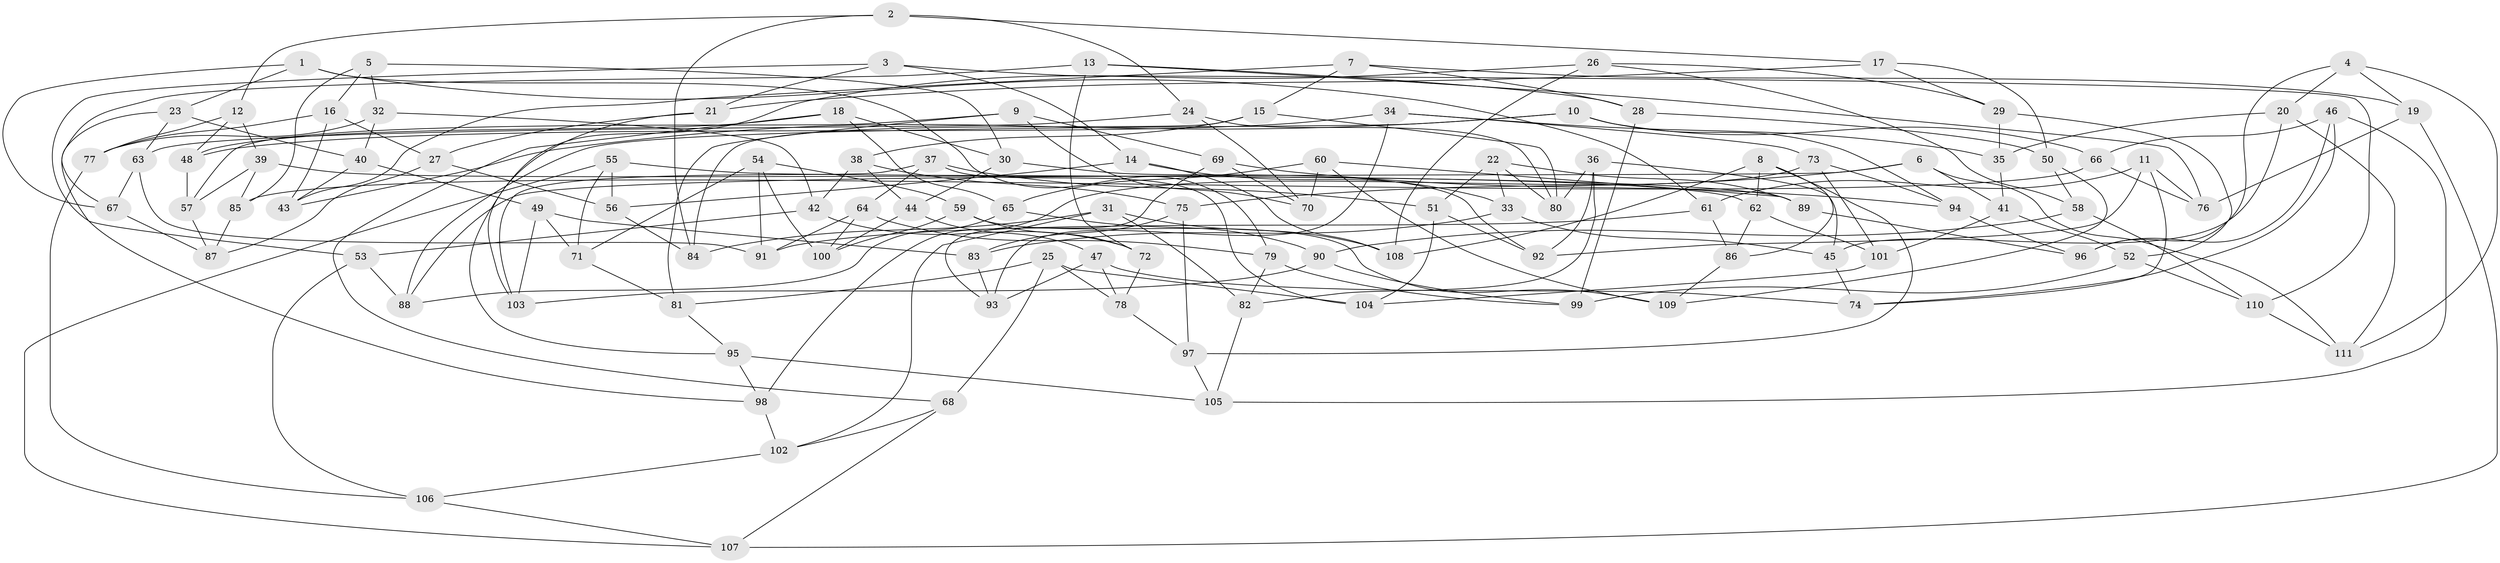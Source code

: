 // coarse degree distribution, {6: 0.5151515151515151, 5: 0.16666666666666666, 4: 0.30303030303030304, 3: 0.015151515151515152}
// Generated by graph-tools (version 1.1) at 2025/52/02/27/25 19:52:28]
// undirected, 111 vertices, 222 edges
graph export_dot {
graph [start="1"]
  node [color=gray90,style=filled];
  1;
  2;
  3;
  4;
  5;
  6;
  7;
  8;
  9;
  10;
  11;
  12;
  13;
  14;
  15;
  16;
  17;
  18;
  19;
  20;
  21;
  22;
  23;
  24;
  25;
  26;
  27;
  28;
  29;
  30;
  31;
  32;
  33;
  34;
  35;
  36;
  37;
  38;
  39;
  40;
  41;
  42;
  43;
  44;
  45;
  46;
  47;
  48;
  49;
  50;
  51;
  52;
  53;
  54;
  55;
  56;
  57;
  58;
  59;
  60;
  61;
  62;
  63;
  64;
  65;
  66;
  67;
  68;
  69;
  70;
  71;
  72;
  73;
  74;
  75;
  76;
  77;
  78;
  79;
  80;
  81;
  82;
  83;
  84;
  85;
  86;
  87;
  88;
  89;
  90;
  91;
  92;
  93;
  94;
  95;
  96;
  97;
  98;
  99;
  100;
  101;
  102;
  103;
  104;
  105;
  106;
  107;
  108;
  109;
  110;
  111;
  1 -- 67;
  1 -- 61;
  1 -- 23;
  1 -- 79;
  2 -- 17;
  2 -- 12;
  2 -- 24;
  2 -- 84;
  3 -- 110;
  3 -- 14;
  3 -- 53;
  3 -- 21;
  4 -- 20;
  4 -- 111;
  4 -- 96;
  4 -- 19;
  5 -- 32;
  5 -- 30;
  5 -- 16;
  5 -- 85;
  6 -- 75;
  6 -- 111;
  6 -- 88;
  6 -- 41;
  7 -- 15;
  7 -- 43;
  7 -- 28;
  7 -- 19;
  8 -- 97;
  8 -- 86;
  8 -- 108;
  8 -- 62;
  9 -- 70;
  9 -- 81;
  9 -- 69;
  9 -- 57;
  10 -- 88;
  10 -- 94;
  10 -- 66;
  10 -- 43;
  11 -- 74;
  11 -- 61;
  11 -- 92;
  11 -- 76;
  12 -- 39;
  12 -- 77;
  12 -- 48;
  13 -- 72;
  13 -- 67;
  13 -- 28;
  13 -- 76;
  14 -- 108;
  14 -- 33;
  14 -- 56;
  15 -- 80;
  15 -- 38;
  15 -- 84;
  16 -- 43;
  16 -- 27;
  16 -- 77;
  17 -- 29;
  17 -- 50;
  17 -- 21;
  18 -- 68;
  18 -- 65;
  18 -- 30;
  18 -- 48;
  19 -- 107;
  19 -- 76;
  20 -- 45;
  20 -- 111;
  20 -- 35;
  21 -- 103;
  21 -- 27;
  22 -- 80;
  22 -- 33;
  22 -- 89;
  22 -- 51;
  23 -- 98;
  23 -- 63;
  23 -- 40;
  24 -- 70;
  24 -- 80;
  24 -- 63;
  25 -- 68;
  25 -- 81;
  25 -- 104;
  25 -- 78;
  26 -- 29;
  26 -- 95;
  26 -- 58;
  26 -- 108;
  27 -- 56;
  27 -- 87;
  28 -- 99;
  28 -- 50;
  29 -- 35;
  29 -- 52;
  30 -- 92;
  30 -- 44;
  31 -- 102;
  31 -- 84;
  31 -- 108;
  31 -- 82;
  32 -- 40;
  32 -- 42;
  32 -- 77;
  33 -- 83;
  33 -- 45;
  34 -- 35;
  34 -- 73;
  34 -- 93;
  34 -- 48;
  35 -- 41;
  36 -- 45;
  36 -- 80;
  36 -- 92;
  36 -- 82;
  37 -- 103;
  37 -- 104;
  37 -- 51;
  37 -- 64;
  38 -- 42;
  38 -- 75;
  38 -- 44;
  39 -- 62;
  39 -- 57;
  39 -- 85;
  40 -- 49;
  40 -- 43;
  41 -- 52;
  41 -- 101;
  42 -- 53;
  42 -- 72;
  44 -- 47;
  44 -- 100;
  45 -- 74;
  46 -- 96;
  46 -- 66;
  46 -- 105;
  46 -- 74;
  47 -- 74;
  47 -- 93;
  47 -- 78;
  48 -- 57;
  49 -- 83;
  49 -- 103;
  49 -- 71;
  50 -- 58;
  50 -- 109;
  51 -- 92;
  51 -- 104;
  52 -- 110;
  52 -- 99;
  53 -- 106;
  53 -- 88;
  54 -- 71;
  54 -- 91;
  54 -- 100;
  54 -- 59;
  55 -- 56;
  55 -- 107;
  55 -- 71;
  55 -- 89;
  56 -- 84;
  57 -- 87;
  58 -- 110;
  58 -- 90;
  59 -- 72;
  59 -- 100;
  59 -- 109;
  60 -- 70;
  60 -- 89;
  60 -- 65;
  60 -- 109;
  61 -- 91;
  61 -- 86;
  62 -- 86;
  62 -- 101;
  63 -- 67;
  63 -- 91;
  64 -- 79;
  64 -- 91;
  64 -- 100;
  65 -- 88;
  65 -- 90;
  66 -- 76;
  66 -- 85;
  67 -- 87;
  68 -- 107;
  68 -- 102;
  69 -- 70;
  69 -- 94;
  69 -- 93;
  71 -- 81;
  72 -- 78;
  73 -- 94;
  73 -- 98;
  73 -- 101;
  75 -- 97;
  75 -- 83;
  77 -- 106;
  78 -- 97;
  79 -- 82;
  79 -- 99;
  81 -- 95;
  82 -- 105;
  83 -- 93;
  85 -- 87;
  86 -- 109;
  89 -- 96;
  90 -- 103;
  90 -- 99;
  94 -- 96;
  95 -- 105;
  95 -- 98;
  97 -- 105;
  98 -- 102;
  101 -- 104;
  102 -- 106;
  106 -- 107;
  110 -- 111;
}

